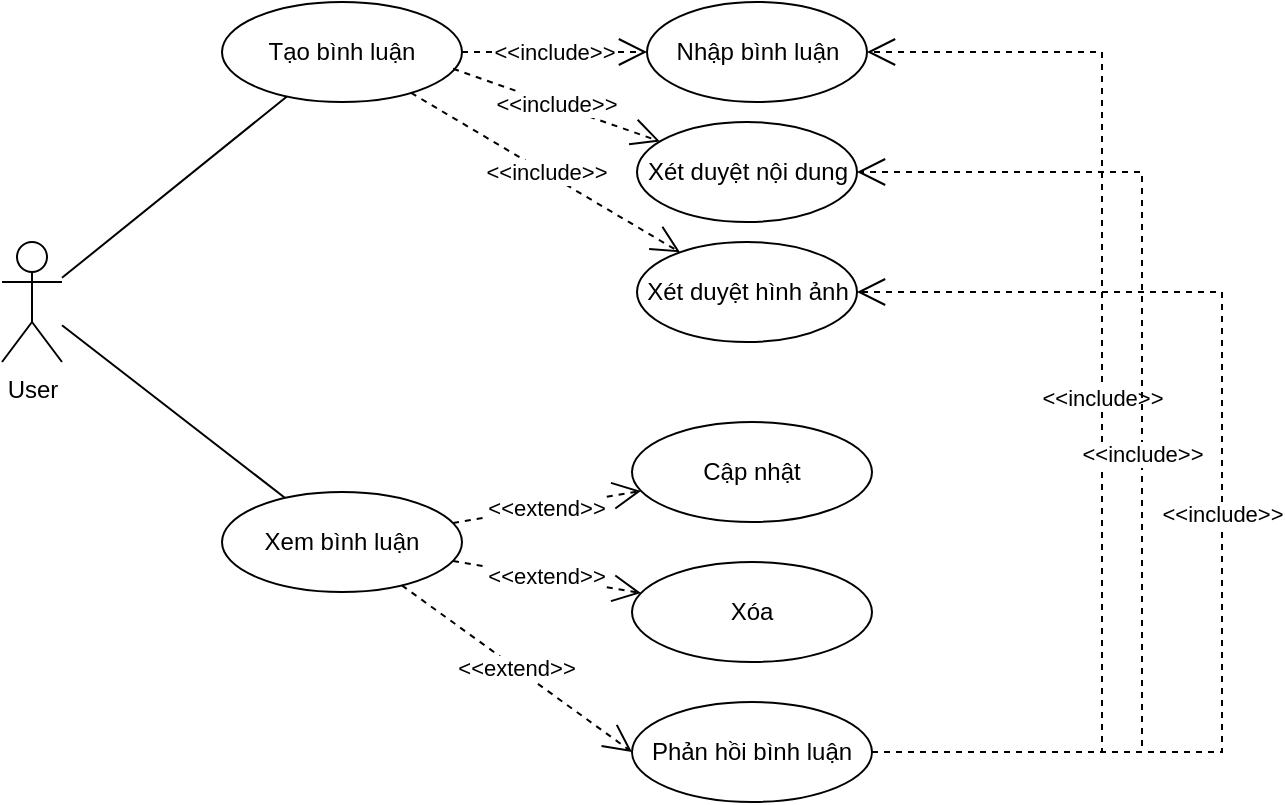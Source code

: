<mxfile version="24.7.17">
  <diagram name="Page-1" id="gJKtv1bLxc3i53e5d5N1">
    <mxGraphModel dx="1290" dy="563" grid="1" gridSize="10" guides="1" tooltips="1" connect="1" arrows="1" fold="1" page="1" pageScale="1" pageWidth="850" pageHeight="1100" math="0" shadow="0">
      <root>
        <mxCell id="0" />
        <mxCell id="1" parent="0" />
        <mxCell id="Agyuet9ktowAPZugGZ8n-1" value="User" style="shape=umlActor;verticalLabelPosition=bottom;verticalAlign=top;html=1;outlineConnect=0;" vertex="1" parent="1">
          <mxGeometry x="110" y="170" width="30" height="60" as="geometry" />
        </mxCell>
        <mxCell id="Agyuet9ktowAPZugGZ8n-2" value="" style="endArrow=none;html=1;rounded=0;" edge="1" parent="1" source="Agyuet9ktowAPZugGZ8n-1" target="Agyuet9ktowAPZugGZ8n-12">
          <mxGeometry width="50" height="50" relative="1" as="geometry">
            <mxPoint x="205" y="250" as="sourcePoint" />
            <mxPoint x="160" y="200" as="targetPoint" />
          </mxGeometry>
        </mxCell>
        <mxCell id="Agyuet9ktowAPZugGZ8n-3" value="Tạo bình luận" style="ellipse;whiteSpace=wrap;html=1;" vertex="1" parent="1">
          <mxGeometry x="220" y="50" width="120" height="50" as="geometry" />
        </mxCell>
        <mxCell id="Agyuet9ktowAPZugGZ8n-6" value="Nhập bình luận" style="ellipse;whiteSpace=wrap;html=1;" vertex="1" parent="1">
          <mxGeometry x="432.5" y="50" width="110" height="50" as="geometry" />
        </mxCell>
        <mxCell id="Agyuet9ktowAPZugGZ8n-7" value="&amp;lt;&amp;lt;include&amp;gt;&amp;gt;" style="endArrow=open;endSize=12;dashed=1;html=1;rounded=0;strokeColor=default;align=center;verticalAlign=middle;fontFamily=Helvetica;fontSize=11;fontColor=default;labelBackgroundColor=default;edgeStyle=none;" edge="1" parent="1" source="Agyuet9ktowAPZugGZ8n-3" target="Agyuet9ktowAPZugGZ8n-6">
          <mxGeometry x="-0.005" width="160" relative="1" as="geometry">
            <mxPoint x="414.14" y="460" as="sourcePoint" />
            <mxPoint x="694.14" y="470" as="targetPoint" />
            <mxPoint as="offset" />
          </mxGeometry>
        </mxCell>
        <mxCell id="Agyuet9ktowAPZugGZ8n-8" value="Cập nhật" style="ellipse;whiteSpace=wrap;html=1;" vertex="1" parent="1">
          <mxGeometry x="425" y="260" width="120" height="50" as="geometry" />
        </mxCell>
        <mxCell id="Agyuet9ktowAPZugGZ8n-9" value="Xóa" style="ellipse;whiteSpace=wrap;html=1;" vertex="1" parent="1">
          <mxGeometry x="425" y="330" width="120" height="50" as="geometry" />
        </mxCell>
        <mxCell id="Agyuet9ktowAPZugGZ8n-10" value="&amp;lt;&amp;lt;extend&amp;gt;&amp;gt;" style="endArrow=open;endSize=12;dashed=1;html=1;rounded=0;strokeColor=default;align=center;verticalAlign=middle;fontFamily=Helvetica;fontSize=11;fontColor=default;labelBackgroundColor=default;edgeStyle=none;" edge="1" parent="1" source="Agyuet9ktowAPZugGZ8n-12" target="Agyuet9ktowAPZugGZ8n-8">
          <mxGeometry x="0.001" width="160" relative="1" as="geometry">
            <mxPoint x="400.275" y="444.016" as="sourcePoint" />
            <mxPoint x="634.14" y="420" as="targetPoint" />
            <mxPoint as="offset" />
          </mxGeometry>
        </mxCell>
        <mxCell id="Agyuet9ktowAPZugGZ8n-11" value="&amp;lt;&amp;lt;extend&amp;gt;&amp;gt;" style="endArrow=open;endSize=12;dashed=1;html=1;rounded=0;strokeColor=default;align=center;verticalAlign=middle;fontFamily=Helvetica;fontSize=11;fontColor=default;labelBackgroundColor=default;edgeStyle=none;" edge="1" parent="1" source="Agyuet9ktowAPZugGZ8n-12" target="Agyuet9ktowAPZugGZ8n-9">
          <mxGeometry x="0.001" width="160" relative="1" as="geometry">
            <mxPoint x="380.0" y="437.441" as="sourcePoint" />
            <mxPoint x="524.14" y="300" as="targetPoint" />
            <mxPoint as="offset" />
          </mxGeometry>
        </mxCell>
        <mxCell id="Agyuet9ktowAPZugGZ8n-12" value="Xem bình luận" style="ellipse;whiteSpace=wrap;html=1;" vertex="1" parent="1">
          <mxGeometry x="220" y="295" width="120" height="50" as="geometry" />
        </mxCell>
        <mxCell id="Agyuet9ktowAPZugGZ8n-13" value="" style="endArrow=none;html=1;rounded=0;" edge="1" parent="1" source="Agyuet9ktowAPZugGZ8n-1" target="Agyuet9ktowAPZugGZ8n-3">
          <mxGeometry width="50" height="50" relative="1" as="geometry">
            <mxPoint x="150" y="223" as="sourcePoint" />
            <mxPoint x="284" y="342" as="targetPoint" />
          </mxGeometry>
        </mxCell>
        <mxCell id="Agyuet9ktowAPZugGZ8n-15" value="Phản hồi bình luận" style="ellipse;whiteSpace=wrap;html=1;" vertex="1" parent="1">
          <mxGeometry x="425" y="400" width="120" height="50" as="geometry" />
        </mxCell>
        <mxCell id="Agyuet9ktowAPZugGZ8n-17" value="&amp;lt;&amp;lt;extend&amp;gt;&amp;gt;" style="endArrow=open;endSize=12;dashed=1;html=1;rounded=0;strokeColor=default;align=center;verticalAlign=middle;fontFamily=Helvetica;fontSize=11;fontColor=default;labelBackgroundColor=default;edgeStyle=none;entryX=0;entryY=0.5;entryDx=0;entryDy=0;" edge="1" parent="1" source="Agyuet9ktowAPZugGZ8n-12" target="Agyuet9ktowAPZugGZ8n-15">
          <mxGeometry x="0.001" width="160" relative="1" as="geometry">
            <mxPoint x="345" y="340" as="sourcePoint" />
            <mxPoint x="428" y="355" as="targetPoint" />
            <mxPoint as="offset" />
          </mxGeometry>
        </mxCell>
        <mxCell id="Agyuet9ktowAPZugGZ8n-18" value="&amp;lt;&amp;lt;include&amp;gt;&amp;gt;" style="endArrow=open;endSize=12;dashed=1;html=1;rounded=0;strokeColor=default;align=center;verticalAlign=middle;fontFamily=Helvetica;fontSize=11;fontColor=default;labelBackgroundColor=default;edgeStyle=none;" edge="1" parent="1" source="Agyuet9ktowAPZugGZ8n-15" target="Agyuet9ktowAPZugGZ8n-6">
          <mxGeometry x="0.001" width="160" relative="1" as="geometry">
            <mxPoint x="350" y="165" as="sourcePoint" />
            <mxPoint x="450" y="165" as="targetPoint" />
            <mxPoint as="offset" />
            <Array as="points">
              <mxPoint x="660" y="425" />
              <mxPoint x="660" y="75" />
            </Array>
          </mxGeometry>
        </mxCell>
        <mxCell id="Agyuet9ktowAPZugGZ8n-19" value="Xét duyệt nội dung" style="ellipse;whiteSpace=wrap;html=1;" vertex="1" parent="1">
          <mxGeometry x="427.5" y="110" width="110" height="50" as="geometry" />
        </mxCell>
        <mxCell id="Agyuet9ktowAPZugGZ8n-20" value="Xét duyệt hình ảnh" style="ellipse;whiteSpace=wrap;html=1;" vertex="1" parent="1">
          <mxGeometry x="427.5" y="170" width="110" height="50" as="geometry" />
        </mxCell>
        <mxCell id="Agyuet9ktowAPZugGZ8n-21" value="&amp;lt;&amp;lt;include&amp;gt;&amp;gt;" style="endArrow=open;endSize=12;dashed=1;html=1;rounded=0;strokeColor=default;align=center;verticalAlign=middle;fontFamily=Helvetica;fontSize=11;fontColor=default;labelBackgroundColor=default;edgeStyle=none;exitX=0.963;exitY=0.668;exitDx=0;exitDy=0;exitPerimeter=0;" edge="1" parent="1" source="Agyuet9ktowAPZugGZ8n-3" target="Agyuet9ktowAPZugGZ8n-19">
          <mxGeometry x="-0.005" width="160" relative="1" as="geometry">
            <mxPoint x="350" y="85" as="sourcePoint" />
            <mxPoint x="443" y="85" as="targetPoint" />
            <mxPoint as="offset" />
          </mxGeometry>
        </mxCell>
        <mxCell id="Agyuet9ktowAPZugGZ8n-22" value="&amp;lt;&amp;lt;include&amp;gt;&amp;gt;" style="endArrow=open;endSize=12;dashed=1;html=1;rounded=0;strokeColor=default;align=center;verticalAlign=middle;fontFamily=Helvetica;fontSize=11;fontColor=default;labelBackgroundColor=default;edgeStyle=none;" edge="1" parent="1" source="Agyuet9ktowAPZugGZ8n-3" target="Agyuet9ktowAPZugGZ8n-20">
          <mxGeometry x="-0.005" width="160" relative="1" as="geometry">
            <mxPoint x="360" y="95" as="sourcePoint" />
            <mxPoint x="453" y="95" as="targetPoint" />
            <mxPoint as="offset" />
          </mxGeometry>
        </mxCell>
        <mxCell id="Agyuet9ktowAPZugGZ8n-23" value="&amp;lt;&amp;lt;include&amp;gt;&amp;gt;" style="endArrow=open;endSize=12;dashed=1;html=1;rounded=0;strokeColor=default;align=center;verticalAlign=middle;fontFamily=Helvetica;fontSize=11;fontColor=default;labelBackgroundColor=default;edgeStyle=none;" edge="1" parent="1" source="Agyuet9ktowAPZugGZ8n-15" target="Agyuet9ktowAPZugGZ8n-19">
          <mxGeometry x="0.001" width="160" relative="1" as="geometry">
            <mxPoint x="555" y="435" as="sourcePoint" />
            <mxPoint x="553" y="85" as="targetPoint" />
            <mxPoint as="offset" />
            <Array as="points">
              <mxPoint x="680" y="425" />
              <mxPoint x="680" y="135" />
            </Array>
          </mxGeometry>
        </mxCell>
        <mxCell id="Agyuet9ktowAPZugGZ8n-24" value="&amp;lt;&amp;lt;include&amp;gt;&amp;gt;" style="endArrow=open;endSize=12;dashed=1;html=1;rounded=0;strokeColor=default;align=center;verticalAlign=middle;fontFamily=Helvetica;fontSize=11;fontColor=default;labelBackgroundColor=default;edgeStyle=none;" edge="1" parent="1" source="Agyuet9ktowAPZugGZ8n-15" target="Agyuet9ktowAPZugGZ8n-20">
          <mxGeometry x="0.001" width="160" relative="1" as="geometry">
            <mxPoint x="565" y="445" as="sourcePoint" />
            <mxPoint x="563" y="95" as="targetPoint" />
            <mxPoint as="offset" />
            <Array as="points">
              <mxPoint x="720" y="425" />
              <mxPoint x="720" y="195" />
            </Array>
          </mxGeometry>
        </mxCell>
      </root>
    </mxGraphModel>
  </diagram>
</mxfile>
